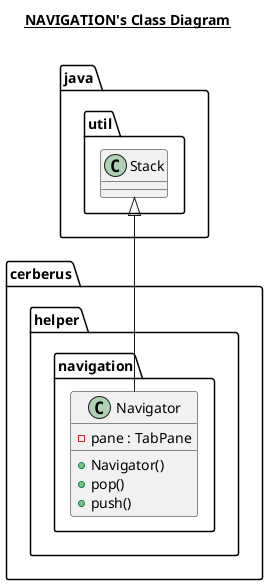 @startuml

title __NAVIGATION's Class Diagram__\n

  namespace cerberus {
    namespace helper.navigation {
      class cerberus.helper.navigation.Navigator {
          - pane : TabPane
          + Navigator()
          + pop()
          + push()
      }
    }
  }
  

  cerberus.helper.navigation.Navigator -up-|> java.util.Stack


@enduml
